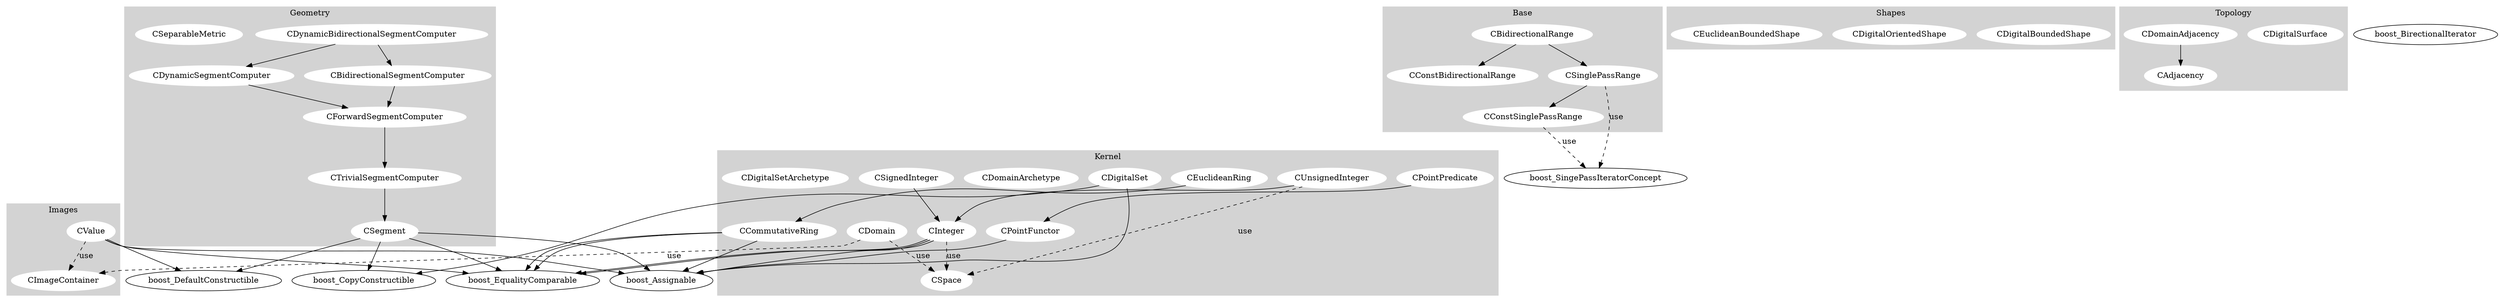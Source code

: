 ### Dot graph of DGtal concepts
# D. Coeurjolly


 
digraph G {

  
  subgraph cluster_0 {
    style=filled;
    color=lightgrey;
    node [style=filled,color=white];
    CPointPredicate -> CPointFunctor ;
    CSpace;
    CUnsignedInteger-> CInteger;
    CEuclideanRing->CCommutativeRing ;
    CSignedInteger ->  CInteger;
    CDomain;
	
    CDomainArchetype;
    CDigitalSet;
    CDigitalSetArchetype;
    label = "Kernel";
  }

  subgraph cluster_1 {
    style=filled;
    color=lightgrey;
    node [style=filled,color=white];
    CSinglePassRange-> CConstSinglePassRange ;
    CBidirectionalRange -> CSinglePassRange;
    CBidirectionalRange -> CConstBidirectionalRange;
    label = "Base";
  }

  subgraph cluster_2 {
    style=filled;
    color=lightgrey;
    node [style=filled,color=white];
    "CValue" -> CImageContainer [label="use",style=dashed] ;

    label="Images";
  }
	
  subgraph cluster_3 {
    style=filled;
    color=lightgrey;
    node [style=filled,color=white];
    CDigitalBoundedShape;
    CDigitalOrientedShape;
    CEuclideanBoundedShape;
    CEuclideanBoundedShape;
	  
    label="Shapes";
  }
	
  subgraph cluster_4 {
    style=filled;
    color=lightgrey;
    node [style=filled,color=white];
          
    CDigitalSurface;
    CDomainAdjacency -> CAdjacency ; 
          
    label="Topology";
  }
  subgraph cluster_5 {
    style=filled;
    color=lightgrey;
    node [style=filled,color=white];
               
    CBidirectionalSegmentComputer -> CForwardSegmentComputer -> CTrivialSegmentComputer -> CSegment; 
    CDynamicSegmentComputer-> "CForwardSegmentComputer" ;
    CDynamicBidirectionalSegmentComputer->          CDynamicSegmentComputer  ;

    CDynamicBidirectionalSegmentComputer->          CBidirectionalSegmentComputer;
    CSeparableMetric;
    label="Geometry";
  }
	
  "CDomain" -> CImageContainer  [label="use",style=dashed];
   CDomain -> CSpace [label="use",style=dashed];
  "CInteger" -> CSpace  [label="use",style=dashed];
  "CUnsignedInteger" -> CSpace [label="use",style=dashed];


  "CConstSinglePassRange" -> boost_SingePassIteratorConcept [label="use",style=dashed];
  "CSinglePassRange"->  boost_SingePassIteratorConcept [label="use",style=dashed] ;
 
  CDigitalSet -> boost_CopyConstructible;
  CSegment ->  boost_CopyConstructible ;

  CValue -> boost_DefaultConstructible;
  CSegment ->boost_DefaultConstructible;

  CDigitalSet -> boost_Assignable ;
  CValue -> boost_Assignable;
  CInteger -> boost_Assignable;
  CSegment -> boost_Assignable;
  CCommutativeRing -> boost_Assignable;
  CPointFunctor -> boost_Assignable;
  
  boost_BirectionalIterator;

  CInteger-> boost_EqualityComparable;
  CValue-> boost_EqualityComparable;
  CSegment-> boost_EqualityComparable;
  CCommutativeRing-> boost_EqualityComparable;
  CCommutativeRing-> boost_EqualityComparable;
  CInteger-> boost_EqualityComparable;
}
